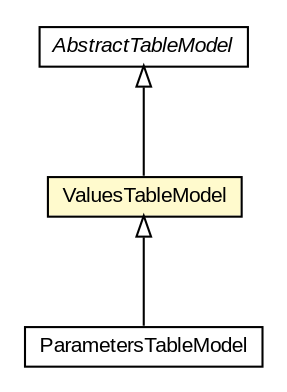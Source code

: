 #!/usr/local/bin/dot
#
# Class diagram 
# Generated by UMLGraph version 5.3 (http://www.umlgraph.org/)
#

digraph G {
	edge [fontname="arial",fontsize=10,labelfontname="arial",labelfontsize=10];
	node [fontname="arial",fontsize=10,shape=plaintext];
	nodesep=0.25;
	ranksep=0.5;
	// context.arch.intelligibility.presenters.TablePanelPresenter.ValuesTableModel
	c144884 [label=<<table title="context.arch.intelligibility.presenters.TablePanelPresenter.ValuesTableModel" border="0" cellborder="1" cellspacing="0" cellpadding="2" port="p" bgcolor="lemonChiffon" href="./TablePanelPresenter.ValuesTableModel.html">
		<tr><td><table border="0" cellspacing="0" cellpadding="1">
<tr><td align="center" balign="center"> ValuesTableModel </td></tr>
		</table></td></tr>
		</table>>, fontname="arial", fontcolor="black", fontsize=10.0];
	// context.arch.intelligibility.presenters.TablePanelPresenter.ParametersTableModel
	c144885 [label=<<table title="context.arch.intelligibility.presenters.TablePanelPresenter.ParametersTableModel" border="0" cellborder="1" cellspacing="0" cellpadding="2" port="p" href="./TablePanelPresenter.ParametersTableModel.html">
		<tr><td><table border="0" cellspacing="0" cellpadding="1">
<tr><td align="center" balign="center"> ParametersTableModel </td></tr>
		</table></td></tr>
		</table>>, fontname="arial", fontcolor="black", fontsize=10.0];
	//context.arch.intelligibility.presenters.TablePanelPresenter.ValuesTableModel extends javax.swing.table.AbstractTableModel
	c144942:p -> c144884:p [dir=back,arrowtail=empty];
	//context.arch.intelligibility.presenters.TablePanelPresenter.ParametersTableModel extends context.arch.intelligibility.presenters.TablePanelPresenter.ValuesTableModel
	c144884:p -> c144885:p [dir=back,arrowtail=empty];
	// javax.swing.table.AbstractTableModel
	c144942 [label=<<table title="javax.swing.table.AbstractTableModel" border="0" cellborder="1" cellspacing="0" cellpadding="2" port="p" href="http://java.sun.com/j2se/1.4.2/docs/api/javax/swing/table/AbstractTableModel.html">
		<tr><td><table border="0" cellspacing="0" cellpadding="1">
<tr><td align="center" balign="center"><font face="arial italic"> AbstractTableModel </font></td></tr>
		</table></td></tr>
		</table>>, fontname="arial", fontcolor="black", fontsize=10.0];
}

